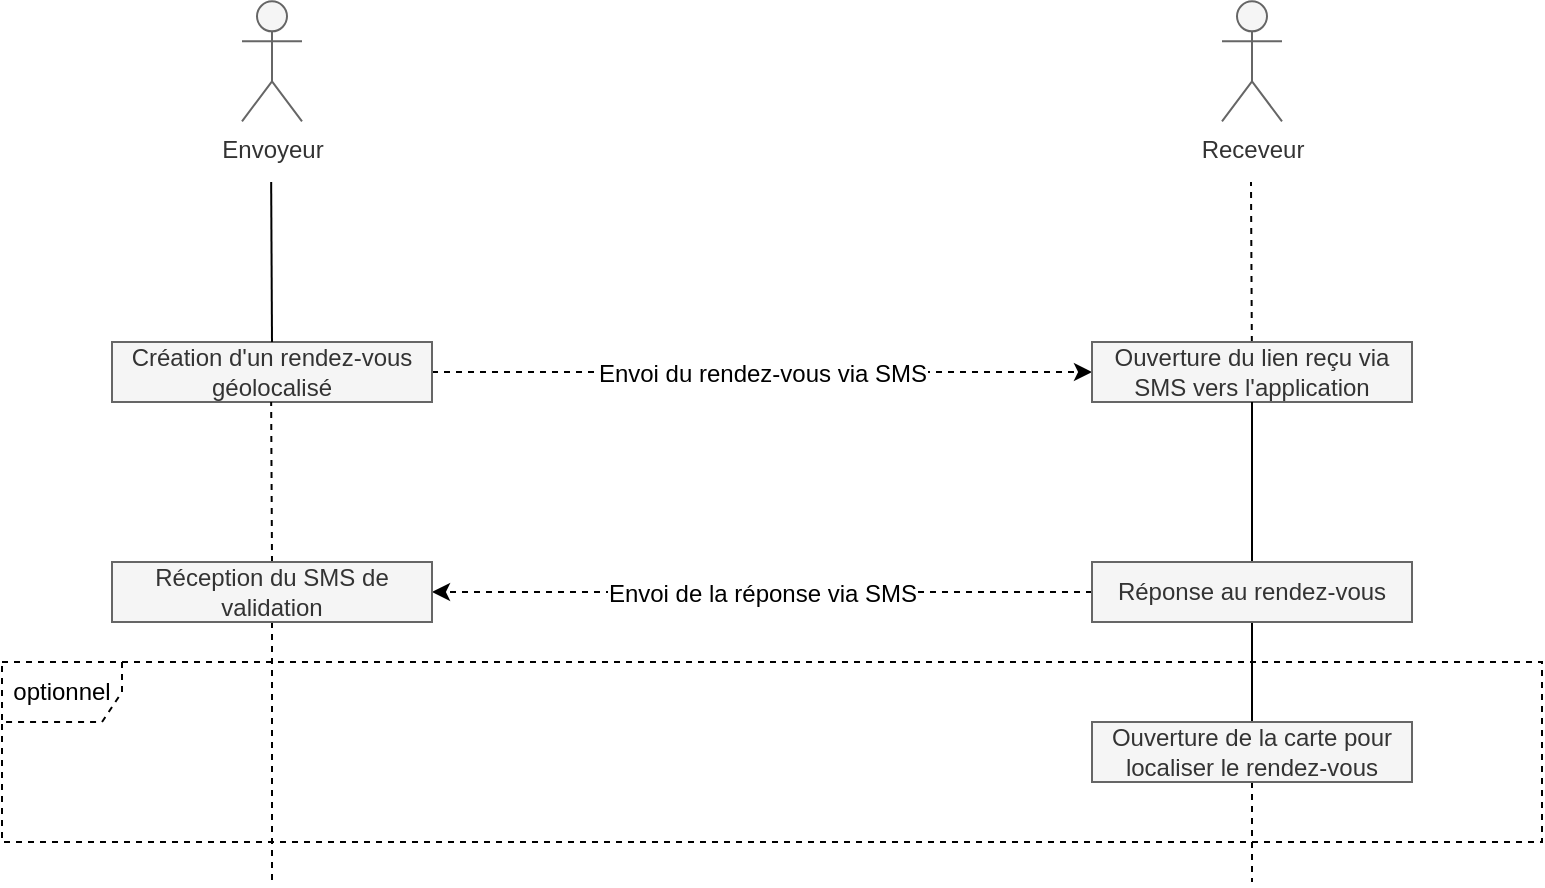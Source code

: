 <mxfile version="12.4.2" type="device" pages="1"><diagram id="5dQfny4paUANl3U73nel" name="Page-1"><mxGraphModel dx="1107" dy="672" grid="1" gridSize="10" guides="1" tooltips="1" connect="1" arrows="1" fold="1" page="1" pageScale="1" pageWidth="827" pageHeight="1169" math="0" shadow="0" extFonts="Roboto^https://fonts.googleapis.com/css?family=Roboto"><root><mxCell id="0"/><mxCell id="1" parent="0"/><mxCell id="6OcvyF1RTh0BHVwhkCeT-95" value="Envoyeur" style="shape=umlActor;verticalLabelPosition=bottom;labelBackgroundColor=#ffffff;verticalAlign=top;html=1;outlineConnect=0;align=center;fillColor=#f5f5f5;strokeColor=#666666;fontColor=#333333;" vertex="1" parent="1"><mxGeometry x="140" y="-0.33" width="30" height="60" as="geometry"/></mxCell><mxCell id="6OcvyF1RTh0BHVwhkCeT-98" value="Receveur" style="shape=umlActor;verticalLabelPosition=bottom;labelBackgroundColor=#ffffff;verticalAlign=top;html=1;outlineConnect=0;align=center;fillColor=#f5f5f5;strokeColor=#666666;fontColor=#333333;" vertex="1" parent="1"><mxGeometry x="630" y="-0.33" width="30" height="60" as="geometry"/></mxCell><mxCell id="6OcvyF1RTh0BHVwhkCeT-100" value="" style="endArrow=none;dashed=1;html=1;" edge="1" parent="1" source="6OcvyF1RTh0BHVwhkCeT-105"><mxGeometry width="50" height="50" relative="1" as="geometry"><mxPoint x="644.5" y="810" as="sourcePoint"/><mxPoint x="644.5" y="90" as="targetPoint"/></mxGeometry></mxCell><mxCell id="6OcvyF1RTh0BHVwhkCeT-106" style="edgeStyle=orthogonalEdgeStyle;rounded=0;orthogonalLoop=1;jettySize=auto;html=1;entryX=0;entryY=0.5;entryDx=0;entryDy=0;dashed=1;" edge="1" parent="1" source="6OcvyF1RTh0BHVwhkCeT-103" target="6OcvyF1RTh0BHVwhkCeT-105"><mxGeometry relative="1" as="geometry"><mxPoint x="540" y="185" as="targetPoint"/></mxGeometry></mxCell><mxCell id="6OcvyF1RTh0BHVwhkCeT-107" value="Envoi du rendez-vous via SMS" style="text;html=1;align=center;verticalAlign=middle;resizable=0;points=[];;labelBackgroundColor=#ffffff;" vertex="1" connectable="0" parent="6OcvyF1RTh0BHVwhkCeT-106"><mxGeometry x="-0.001" y="84" relative="1" as="geometry"><mxPoint x="-0.14" y="84.33" as="offset"/></mxGeometry></mxCell><mxCell id="6OcvyF1RTh0BHVwhkCeT-103" value="Création d'un rendez-vous géolocalisé" style="rounded=0;whiteSpace=wrap;html=1;align=center;fillColor=#f5f5f5;strokeColor=#666666;fontColor=#333333;" vertex="1" parent="1"><mxGeometry x="75" y="170" width="160" height="30" as="geometry"/></mxCell><mxCell id="6OcvyF1RTh0BHVwhkCeT-105" value="Ouverture du lien reçu via SMS vers l'application" style="rounded=0;whiteSpace=wrap;html=1;align=center;fillColor=#f5f5f5;strokeColor=#666666;fontColor=#333333;" vertex="1" parent="1"><mxGeometry x="565" y="170" width="160" height="30" as="geometry"/></mxCell><mxCell id="6OcvyF1RTh0BHVwhkCeT-109" value="" style="endArrow=none;html=1;entryX=0.5;entryY=1;entryDx=0;entryDy=0;" edge="1" parent="1" target="6OcvyF1RTh0BHVwhkCeT-105"><mxGeometry width="50" height="50" relative="1" as="geometry"><mxPoint x="645" y="280" as="sourcePoint"/><mxPoint x="660" y="270" as="targetPoint"/></mxGeometry></mxCell><mxCell id="6OcvyF1RTh0BHVwhkCeT-110" value="" style="endArrow=none;html=1;" edge="1" parent="1"><mxGeometry width="50" height="50" relative="1" as="geometry"><mxPoint x="155.001" y="170" as="sourcePoint"/><mxPoint x="154.58" y="90" as="targetPoint"/></mxGeometry></mxCell><mxCell id="6OcvyF1RTh0BHVwhkCeT-116" style="edgeStyle=orthogonalEdgeStyle;rounded=0;orthogonalLoop=1;jettySize=auto;html=1;entryX=1;entryY=0.5;entryDx=0;entryDy=0;dashed=1;" edge="1" parent="1" source="6OcvyF1RTh0BHVwhkCeT-113" target="6OcvyF1RTh0BHVwhkCeT-115"><mxGeometry relative="1" as="geometry"/></mxCell><mxCell id="6OcvyF1RTh0BHVwhkCeT-117" value="Envoi de la réponse via SMS" style="text;html=1;align=center;verticalAlign=middle;resizable=0;points=[];;labelBackgroundColor=#ffffff;" vertex="1" connectable="0" parent="6OcvyF1RTh0BHVwhkCeT-116"><mxGeometry x="0.162" y="-2" relative="1" as="geometry"><mxPoint x="26.67" y="2.33" as="offset"/></mxGeometry></mxCell><mxCell id="6OcvyF1RTh0BHVwhkCeT-122" style="edgeStyle=orthogonalEdgeStyle;rounded=0;orthogonalLoop=1;jettySize=auto;html=1;endArrow=none;endFill=0;" edge="1" parent="1" source="6OcvyF1RTh0BHVwhkCeT-113" target="6OcvyF1RTh0BHVwhkCeT-121"><mxGeometry relative="1" as="geometry"/></mxCell><mxCell id="6OcvyF1RTh0BHVwhkCeT-113" value="Réponse au rendez-vous" style="rounded=0;whiteSpace=wrap;html=1;align=center;fillColor=#f5f5f5;strokeColor=#666666;fontColor=#333333;" vertex="1" parent="1"><mxGeometry x="565" y="280" width="160" height="30" as="geometry"/></mxCell><mxCell id="6OcvyF1RTh0BHVwhkCeT-114" value="" style="endArrow=none;html=1;dashed=1;" edge="1" parent="1"><mxGeometry width="50" height="50" relative="1" as="geometry"><mxPoint x="155.001" y="280" as="sourcePoint"/><mxPoint x="154.58" y="200" as="targetPoint"/></mxGeometry></mxCell><mxCell id="6OcvyF1RTh0BHVwhkCeT-119" style="edgeStyle=orthogonalEdgeStyle;rounded=0;orthogonalLoop=1;jettySize=auto;html=1;exitX=0.5;exitY=1;exitDx=0;exitDy=0;endArrow=none;endFill=0;dashed=1;" edge="1" parent="1" source="6OcvyF1RTh0BHVwhkCeT-115"><mxGeometry relative="1" as="geometry"><mxPoint x="155" y="440" as="targetPoint"/></mxGeometry></mxCell><mxCell id="6OcvyF1RTh0BHVwhkCeT-115" value="Réception du SMS de validation" style="rounded=0;whiteSpace=wrap;html=1;align=center;fillColor=#f5f5f5;strokeColor=#666666;fontColor=#333333;" vertex="1" parent="1"><mxGeometry x="75" y="280" width="160" height="30" as="geometry"/></mxCell><mxCell id="6OcvyF1RTh0BHVwhkCeT-118" value="optionnel" style="shape=umlFrame;whiteSpace=wrap;html=1;align=center;dashed=1;" vertex="1" parent="1"><mxGeometry x="20" y="330" width="770" height="90" as="geometry"/></mxCell><mxCell id="6OcvyF1RTh0BHVwhkCeT-123" style="edgeStyle=orthogonalEdgeStyle;rounded=0;orthogonalLoop=1;jettySize=auto;html=1;exitX=0.5;exitY=1;exitDx=0;exitDy=0;dashed=1;endArrow=none;endFill=0;" edge="1" parent="1" source="6OcvyF1RTh0BHVwhkCeT-121"><mxGeometry relative="1" as="geometry"><mxPoint x="645" y="440" as="targetPoint"/></mxGeometry></mxCell><mxCell id="6OcvyF1RTh0BHVwhkCeT-121" value="Ouverture de la carte pour localiser le rendez-vous" style="rounded=0;whiteSpace=wrap;html=1;align=center;fillColor=#f5f5f5;strokeColor=#666666;fontColor=#333333;" vertex="1" parent="1"><mxGeometry x="565" y="360" width="160" height="30" as="geometry"/></mxCell></root></mxGraphModel></diagram></mxfile>